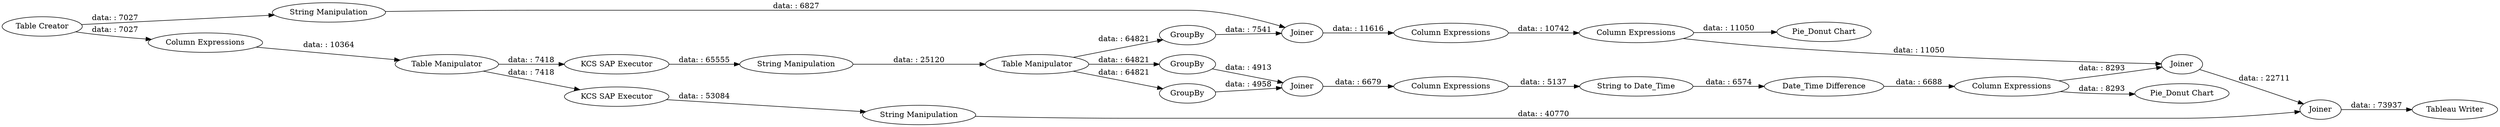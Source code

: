 digraph {
	"-227142093791437161_19" [label=Joiner]
	"-227142093791437161_17" [label="Pie_Donut Chart"]
	"-227142093791437161_28" [label=Joiner]
	"-227142093791437161_26" [label="KCS SAP Executor"]
	"-227142093791437161_22" [label="Pie_Donut Chart"]
	"-227142093791437161_25" [label="String Manipulation"]
	"-227142093791437161_20" [label="Column Expressions"]
	"-227142093791437161_1" [label="Table Creator"]
	"-227142093791437161_12" [label=Joiner]
	"-227142093791437161_24" [label="String Manipulation"]
	"-227142093791437161_30" [label="Tableau Writer"]
	"-227142093791437161_11" [label=GroupBy]
	"-227142093791437161_6" [label="Column Expressions"]
	"-227142093791437161_8" [label="KCS SAP Executor"]
	"-227142093791437161_13" [label="Column Expressions"]
	"-227142093791437161_15" [label="String to Date_Time"]
	"-227142093791437161_27" [label=Joiner]
	"-227142093791437161_29" [label="String Manipulation"]
	"-227142093791437161_16" [label="Column Expressions"]
	"-227142093791437161_14" [label="Date_Time Difference"]
	"-227142093791437161_18" [label=GroupBy]
	"-227142093791437161_9" [label="Table Manipulator"]
	"-227142093791437161_21" [label="Column Expressions"]
	"-227142093791437161_10" [label=GroupBy]
	"-227142093791437161_7" [label="Table Manipulator"]
	"-227142093791437161_19" -> "-227142093791437161_20" [label="data: : 11616"]
	"-227142093791437161_26" -> "-227142093791437161_29" [label="data: : 53084"]
	"-227142093791437161_16" -> "-227142093791437161_27" [label="data: : 8293"]
	"-227142093791437161_8" -> "-227142093791437161_24" [label="data: : 65555"]
	"-227142093791437161_27" -> "-227142093791437161_28" [label="data: : 22711"]
	"-227142093791437161_9" -> "-227142093791437161_11" [label="data: : 64821"]
	"-227142093791437161_21" -> "-227142093791437161_27" [label="data: : 11050"]
	"-227142093791437161_14" -> "-227142093791437161_16" [label="data: : 6688"]
	"-227142093791437161_15" -> "-227142093791437161_14" [label="data: : 6574"]
	"-227142093791437161_18" -> "-227142093791437161_19" [label="data: : 7541"]
	"-227142093791437161_25" -> "-227142093791437161_19" [label="data: : 6827"]
	"-227142093791437161_16" -> "-227142093791437161_17" [label="data: : 8293"]
	"-227142093791437161_28" -> "-227142093791437161_30" [label="data: : 73937"]
	"-227142093791437161_7" -> "-227142093791437161_8" [label="data: : 7418"]
	"-227142093791437161_1" -> "-227142093791437161_6" [label="data: : 7027"]
	"-227142093791437161_24" -> "-227142093791437161_9" [label="data: : 25120"]
	"-227142093791437161_13" -> "-227142093791437161_15" [label="data: : 5137"]
	"-227142093791437161_7" -> "-227142093791437161_26" [label="data: : 7418"]
	"-227142093791437161_29" -> "-227142093791437161_28" [label="data: : 40770"]
	"-227142093791437161_9" -> "-227142093791437161_18" [label="data: : 64821"]
	"-227142093791437161_20" -> "-227142093791437161_21" [label="data: : 10742"]
	"-227142093791437161_1" -> "-227142093791437161_25" [label="data: : 7027"]
	"-227142093791437161_12" -> "-227142093791437161_13" [label="data: : 6679"]
	"-227142093791437161_6" -> "-227142093791437161_7" [label="data: : 10364"]
	"-227142093791437161_9" -> "-227142093791437161_10" [label="data: : 64821"]
	"-227142093791437161_10" -> "-227142093791437161_12" [label="data: : 4913"]
	"-227142093791437161_11" -> "-227142093791437161_12" [label="data: : 4958"]
	"-227142093791437161_21" -> "-227142093791437161_22" [label="data: : 11050"]
	rankdir=LR
}
